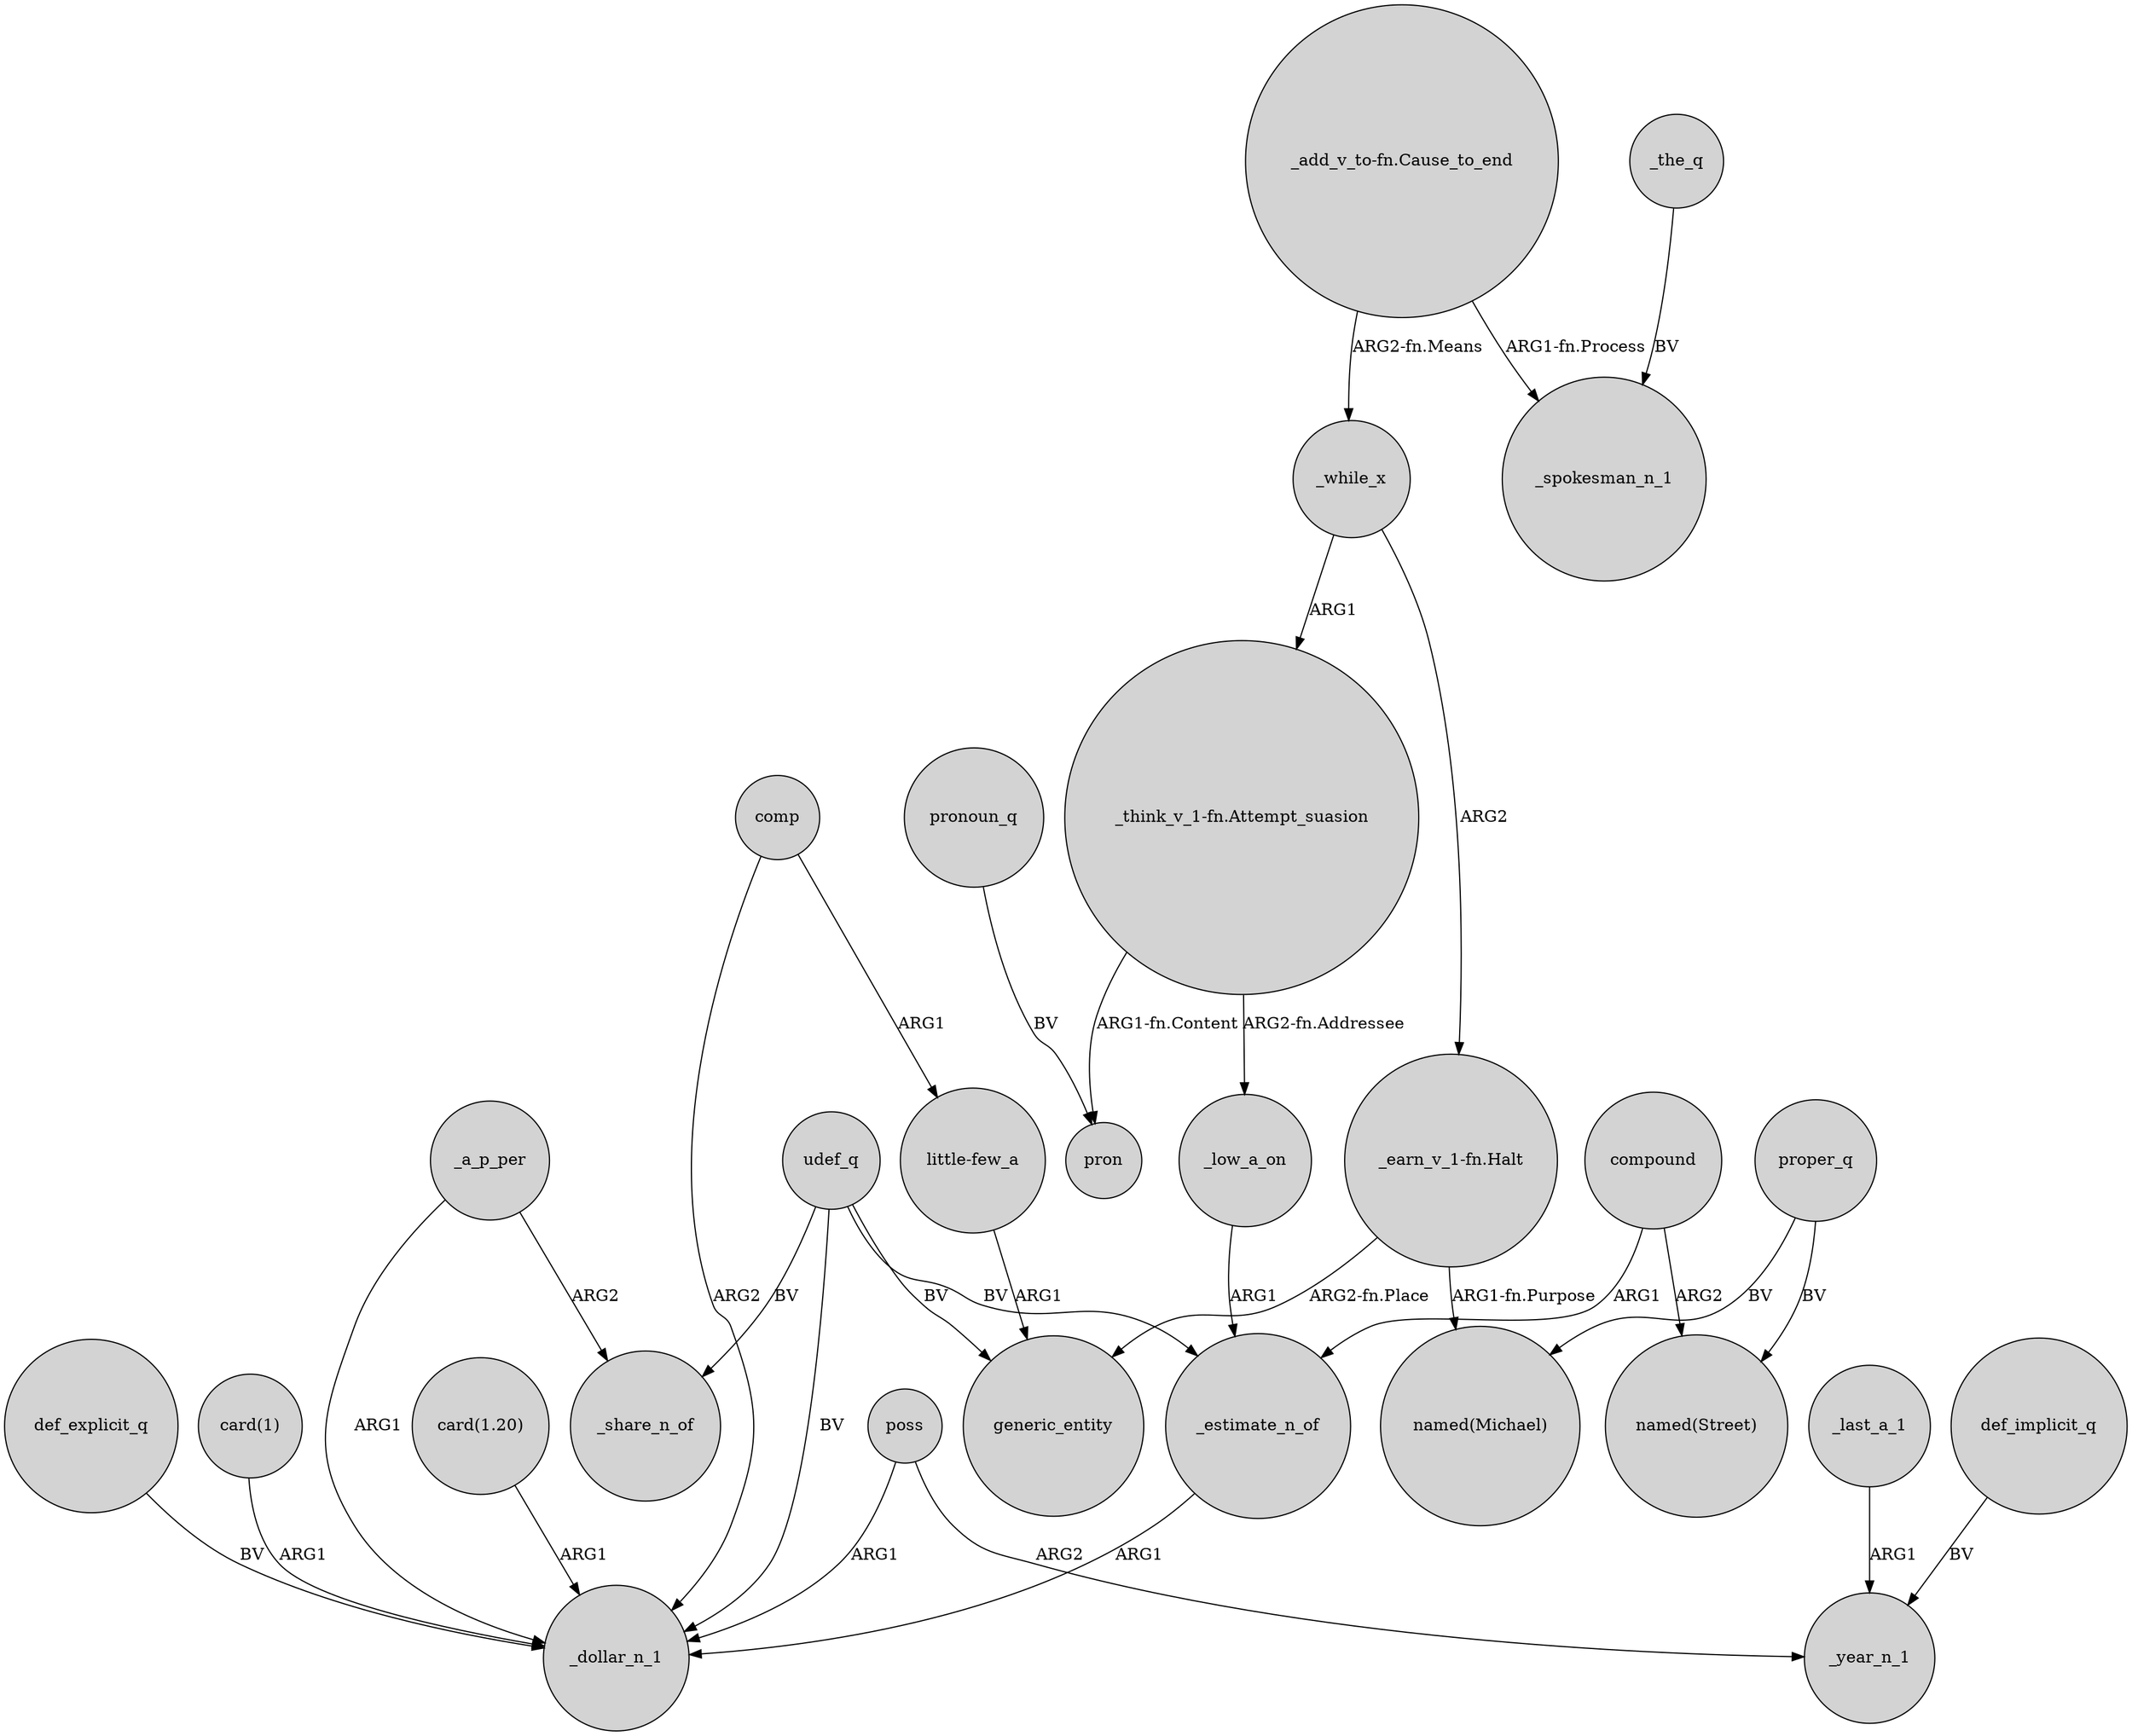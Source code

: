 digraph {
	node [shape=circle style=filled]
	def_explicit_q -> _dollar_n_1 [label=BV]
	_estimate_n_of -> _dollar_n_1 [label=ARG1]
	comp -> _dollar_n_1 [label=ARG2]
	_while_x -> "_earn_v_1-fn.Halt" [label=ARG2]
	"_think_v_1-fn.Attempt_suasion" -> _low_a_on [label="ARG2-fn.Addressee"]
	def_implicit_q -> _year_n_1 [label=BV]
	poss -> _year_n_1 [label=ARG2]
	udef_q -> _estimate_n_of [label=BV]
	"_add_v_to-fn.Cause_to_end" -> _while_x [label="ARG2-fn.Means"]
	"little-few_a" -> generic_entity [label=ARG1]
	proper_q -> "named(Michael)" [label=BV]
	udef_q -> generic_entity [label=BV]
	pronoun_q -> pron [label=BV]
	"card(1)" -> _dollar_n_1 [label=ARG1]
	_a_p_per -> _share_n_of [label=ARG2]
	"_think_v_1-fn.Attempt_suasion" -> pron [label="ARG1-fn.Content"]
	udef_q -> _share_n_of [label=BV]
	_last_a_1 -> _year_n_1 [label=ARG1]
	"_earn_v_1-fn.Halt" -> generic_entity [label="ARG2-fn.Place"]
	"_earn_v_1-fn.Halt" -> "named(Michael)" [label="ARG1-fn.Purpose"]
	udef_q -> _dollar_n_1 [label=BV]
	"card(1.20)" -> _dollar_n_1 [label=ARG1]
	compound -> _estimate_n_of [label=ARG1]
	_a_p_per -> _dollar_n_1 [label=ARG1]
	comp -> "little-few_a" [label=ARG1]
	_while_x -> "_think_v_1-fn.Attempt_suasion" [label=ARG1]
	compound -> "named(Street)" [label=ARG2]
	_the_q -> _spokesman_n_1 [label=BV]
	poss -> _dollar_n_1 [label=ARG1]
	proper_q -> "named(Street)" [label=BV]
	"_add_v_to-fn.Cause_to_end" -> _spokesman_n_1 [label="ARG1-fn.Process"]
	_low_a_on -> _estimate_n_of [label=ARG1]
}
